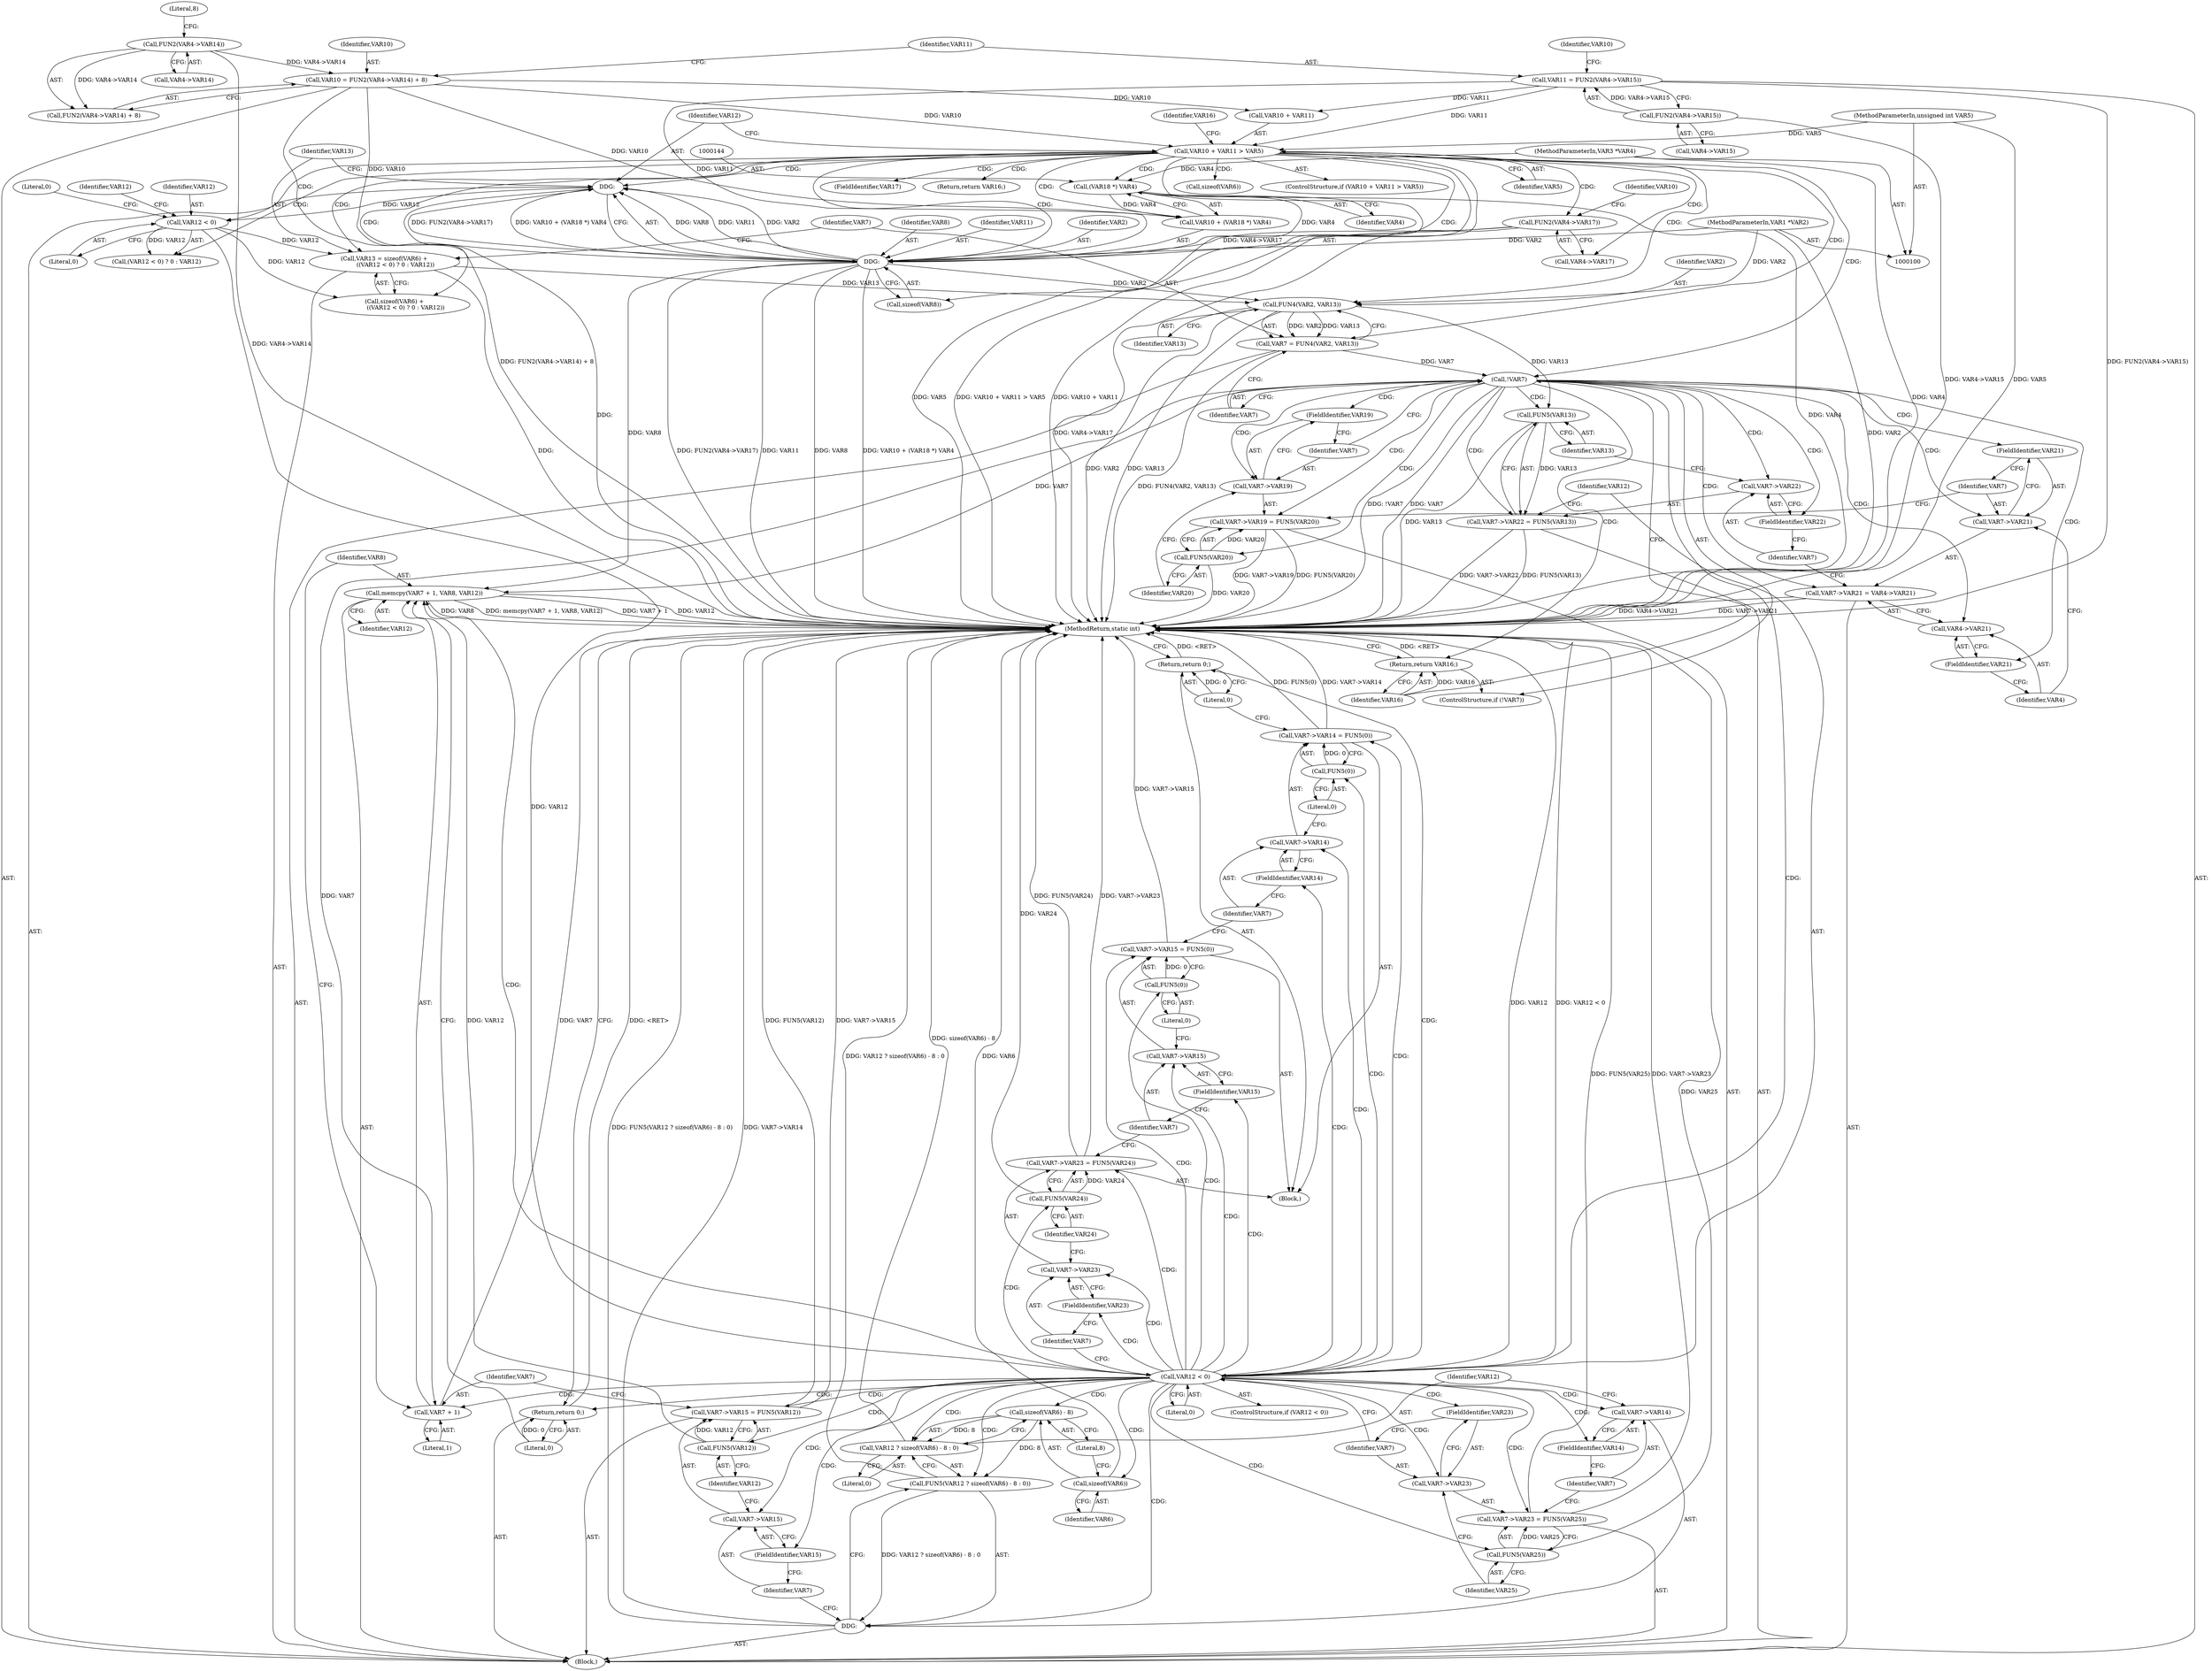 digraph "1_xen-4.12.0-4@API" {
"1000150" [label="(Call,VAR13 = sizeof(VAR6) +\n            ((VAR12 < 0) ? 0 : VAR12))"];
"1000156" [label="(Call,VAR12 < 0)"];
"1000133" [label="DDG: "];
"1000135" [label="DDG: "];
"1000101" [label="(MethodParameterIn,VAR1 *VAR2)"];
"1000137" [label="(Call,FUN2(VAR4->VAR17))"];
"1000126" [label="(Call,VAR10 + VAR11 > VAR5)"];
"1000111" [label="(Call,VAR10 = FUN2(VAR4->VAR14) + 8)"];
"1000114" [label="(Call,FUN2(VAR4->VAR14))"];
"1000119" [label="(Call,VAR11 = FUN2(VAR4->VAR15))"];
"1000121" [label="(Call,FUN2(VAR4->VAR15))"];
"1000103" [label="(MethodParameterIn,unsigned int VAR5)"];
"1000143" [label="(Call,(VAR18 *) VAR4)"];
"1000102" [label="(MethodParameterIn,VAR3 *VAR4)"];
"1000163" [label="(Call,FUN4(VAR2, VAR13))"];
"1000161" [label="(Call,VAR7 = FUN4(VAR2, VAR13))"];
"1000167" [label="(Call,!VAR7)"];
"1000239" [label="(Call,memcpy(VAR7 + 1, VAR8, VAR12))"];
"1000240" [label="(Call,VAR7 + 1)"];
"1000174" [label="(FieldIdentifier,VAR19)"];
"1000191" [label="(Call,VAR12 < 0)"];
"1000211" [label="(Call,FUN5(0))"];
"1000207" [label="(Call,VAR7->VAR14 = FUN5(0))"];
"1000221" [label="DDG: "];
"1000208" [label="(Call,VAR7->VAR14)"];
"1000199" [label="(Call,FUN5(VAR24))"];
"1000195" [label="(Call,VAR7->VAR23 = FUN5(VAR24))"];
"1000233" [label="(Call,VAR7->VAR15 = FUN5(VAR12))"];
"1000216" [label="(Call,VAR7->VAR23)"];
"1000204" [label="(FieldIdentifier,VAR15)"];
"1000219" [label="(Call,FUN5(VAR25))"];
"1000215" [label="(Call,VAR7->VAR23 = FUN5(VAR25))"];
"1000210" [label="(FieldIdentifier,VAR14)"];
"1000236" [label="(FieldIdentifier,VAR15)"];
"1000222" [label="(Call,VAR7->VAR14)"];
"1000201" [label="(Call,VAR7->VAR15 = FUN5(0))"];
"1000224" [label="(FieldIdentifier,VAR14)"];
"1000245" [label="(Return,return 0;)"];
"1000226" [label="(Call,VAR12 ? sizeof(VAR6) - 8 : 0)"];
"1000198" [label="(FieldIdentifier,VAR23)"];
"1000213" [label="(Return,return 0;)"];
"1000196" [label="(Call,VAR7->VAR23)"];
"1000234" [label="(Call,VAR7->VAR15)"];
"1000225" [label="(Call,FUN5(VAR12 ? sizeof(VAR6) - 8 : 0))"];
"1000205" [label="(Call,FUN5(0))"];
"1000237" [label="(Call,FUN5(VAR12))"];
"1000218" [label="(FieldIdentifier,VAR23)"];
"1000202" [label="(Call,VAR7->VAR15)"];
"1000229" [label="(Call,sizeof(VAR6))"];
"1000228" [label="(Call,sizeof(VAR6) - 8)"];
"1000180" [label="(FieldIdentifier,VAR21)"];
"1000183" [label="(FieldIdentifier,VAR21)"];
"1000188" [label="(Call,FUN5(VAR13))"];
"1000184" [label="(Call,VAR7->VAR22 = FUN5(VAR13))"];
"1000175" [label="(Call,FUN5(VAR20))"];
"1000171" [label="(Call,VAR7->VAR19 = FUN5(VAR20))"];
"1000187" [label="(FieldIdentifier,VAR22)"];
"1000185" [label="(Call,VAR7->VAR22)"];
"1000172" [label="(Call,VAR7->VAR19)"];
"1000169" [label="(Return,return VAR16;)"];
"1000178" [label="(Call,VAR7->VAR21)"];
"1000177" [label="(Call,VAR7->VAR21 = VAR4->VAR21)"];
"1000181" [label="(Call,VAR4->VAR21)"];
"1000241" [label="(Identifier,VAR7)"];
"1000175" [label="(Call,FUN5(VAR20))"];
"1000208" [label="(Call,VAR7->VAR14)"];
"1000166" [label="(ControlStructure,if (!VAR7))"];
"1000140" [label="(FieldIdentifier,VAR17)"];
"1000207" [label="(Call,VAR7->VAR14 = FUN5(0))"];
"1000133" [label="DDG: "];
"1000232" [label="(Literal,0)"];
"1000204" [label="(FieldIdentifier,VAR15)"];
"1000181" [label="(Call,VAR4->VAR21)"];
"1000220" [label="(Identifier,VAR25)"];
"1000172" [label="(Call,VAR7->VAR19)"];
"1000201" [label="(Call,VAR7->VAR15 = FUN5(0))"];
"1000195" [label="(Call,VAR7->VAR23 = FUN5(VAR24))"];
"1000238" [label="(Identifier,VAR12)"];
"1000137" [label="(Call,FUN2(VAR4->VAR17))"];
"1000113" [label="(Call,FUN2(VAR4->VAR14) + 8)"];
"1000237" [label="(Call,FUN5(VAR12))"];
"1000198" [label="(FieldIdentifier,VAR23)"];
"1000223" [label="(Identifier,VAR7)"];
"1000176" [label="(Identifier,VAR20)"];
"1000156" [label="(Call,VAR12 < 0)"];
"1000151" [label="(Identifier,VAR13)"];
"1000147" [label="(Identifier,VAR8)"];
"1000236" [label="(FieldIdentifier,VAR15)"];
"1000196" [label="(Call,VAR7->VAR23)"];
"1000209" [label="(Identifier,VAR7)"];
"1000155" [label="(Call,(VAR12 < 0) ? 0 : VAR12)"];
"1000188" [label="(Call,FUN5(VAR13))"];
"1000193" [label="(Literal,0)"];
"1000120" [label="(Identifier,VAR11)"];
"1000162" [label="(Identifier,VAR7)"];
"1000218" [label="(FieldIdentifier,VAR23)"];
"1000148" [label="(Call,sizeof(VAR8))"];
"1000160" [label="(Identifier,VAR12)"];
"1000192" [label="(Identifier,VAR12)"];
"1000221" [label="DDG: "];
"1000115" [label="(Call,VAR4->VAR14)"];
"1000228" [label="(Call,sizeof(VAR6) - 8)"];
"1000138" [label="(Call,VAR4->VAR17)"];
"1000168" [label="(Identifier,VAR7)"];
"1000183" [label="(FieldIdentifier,VAR21)"];
"1000119" [label="(Call,VAR11 = FUN2(VAR4->VAR15))"];
"1000190" [label="(ControlStructure,if (VAR12 < 0))"];
"1000245" [label="(Return,return 0;)"];
"1000103" [label="(MethodParameterIn,unsigned int VAR5)"];
"1000174" [label="(FieldIdentifier,VAR19)"];
"1000227" [label="(Identifier,VAR12)"];
"1000197" [label="(Identifier,VAR7)"];
"1000182" [label="(Identifier,VAR4)"];
"1000246" [label="(Literal,0)"];
"1000142" [label="(Identifier,VAR10)"];
"1000146" [label="(Identifier,VAR11)"];
"1000247" [label="(MethodReturn,static int)"];
"1000132" [label="(Identifier,VAR16)"];
"1000230" [label="(Identifier,VAR6)"];
"1000158" [label="(Literal,0)"];
"1000184" [label="(Call,VAR7->VAR22 = FUN5(VAR13))"];
"1000178" [label="(Call,VAR7->VAR21)"];
"1000200" [label="(Identifier,VAR24)"];
"1000211" [label="(Call,FUN5(0))"];
"1000152" [label="(Call,sizeof(VAR6) +\n            ((VAR12 < 0) ? 0 : VAR12))"];
"1000203" [label="(Identifier,VAR7)"];
"1000217" [label="(Identifier,VAR7)"];
"1000161" [label="(Call,VAR7 = FUN4(VAR2, VAR13))"];
"1000157" [label="(Identifier,VAR12)"];
"1000173" [label="(Identifier,VAR7)"];
"1000234" [label="(Call,VAR7->VAR15)"];
"1000114" [label="(Call,FUN2(VAR4->VAR14))"];
"1000143" [label="(Call,(VAR18 *) VAR4)"];
"1000170" [label="(Identifier,VAR16)"];
"1000164" [label="(Identifier,VAR2)"];
"1000239" [label="(Call,memcpy(VAR7 + 1, VAR8, VAR12))"];
"1000136" [label="(Identifier,VAR2)"];
"1000213" [label="(Return,return 0;)"];
"1000215" [label="(Call,VAR7->VAR23 = FUN5(VAR25))"];
"1000128" [label="(Identifier,VAR10)"];
"1000112" [label="(Identifier,VAR10)"];
"1000199" [label="(Call,FUN5(VAR24))"];
"1000131" [label="(Return,return VAR16;)"];
"1000171" [label="(Call,VAR7->VAR19 = FUN5(VAR20))"];
"1000130" [label="(Identifier,VAR5)"];
"1000179" [label="(Identifier,VAR7)"];
"1000189" [label="(Identifier,VAR13)"];
"1000127" [label="(Call,VAR10 + VAR11)"];
"1000186" [label="(Identifier,VAR7)"];
"1000177" [label="(Call,VAR7->VAR21 = VAR4->VAR21)"];
"1000224" [label="(FieldIdentifier,VAR14)"];
"1000214" [label="(Literal,0)"];
"1000240" [label="(Call,VAR7 + 1)"];
"1000121" [label="(Call,FUN2(VAR4->VAR15))"];
"1000212" [label="(Literal,0)"];
"1000191" [label="(Call,VAR12 < 0)"];
"1000163" [label="(Call,FUN4(VAR2, VAR13))"];
"1000225" [label="(Call,FUN5(VAR12 ? sizeof(VAR6) - 8 : 0))"];
"1000205" [label="(Call,FUN5(0))"];
"1000185" [label="(Call,VAR7->VAR22)"];
"1000243" [label="(Identifier,VAR8)"];
"1000145" [label="(Identifier,VAR4)"];
"1000159" [label="(Literal,0)"];
"1000153" [label="(Call,sizeof(VAR6))"];
"1000104" [label="(Block,)"];
"1000111" [label="(Call,VAR10 = FUN2(VAR4->VAR14) + 8)"];
"1000169" [label="(Return,return VAR16;)"];
"1000219" [label="(Call,FUN5(VAR25))"];
"1000231" [label="(Literal,8)"];
"1000122" [label="(Call,VAR4->VAR15)"];
"1000118" [label="(Literal,8)"];
"1000134" [label="(Identifier,VAR12)"];
"1000102" [label="(MethodParameterIn,VAR3 *VAR4)"];
"1000141" [label="(Call,VAR10 + (VAR18 *) VAR4)"];
"1000187" [label="(FieldIdentifier,VAR22)"];
"1000235" [label="(Identifier,VAR7)"];
"1000229" [label="(Call,sizeof(VAR6))"];
"1000233" [label="(Call,VAR7->VAR15 = FUN5(VAR12))"];
"1000216" [label="(Call,VAR7->VAR23)"];
"1000242" [label="(Literal,1)"];
"1000194" [label="(Block,)"];
"1000206" [label="(Literal,0)"];
"1000210" [label="(FieldIdentifier,VAR14)"];
"1000222" [label="(Call,VAR7->VAR14)"];
"1000101" [label="(MethodParameterIn,VAR1 *VAR2)"];
"1000165" [label="(Identifier,VAR13)"];
"1000125" [label="(ControlStructure,if (VAR10 + VAR11 > VAR5))"];
"1000244" [label="(Identifier,VAR12)"];
"1000135" [label="DDG: "];
"1000126" [label="(Call,VAR10 + VAR11 > VAR5)"];
"1000150" [label="(Call,VAR13 = sizeof(VAR6) +\n            ((VAR12 < 0) ? 0 : VAR12))"];
"1000202" [label="(Call,VAR7->VAR15)"];
"1000180" [label="(FieldIdentifier,VAR21)"];
"1000226" [label="(Call,VAR12 ? sizeof(VAR6) - 8 : 0)"];
"1000167" [label="(Call,!VAR7)"];
"1000150" -> "1000104"  [label="AST: "];
"1000150" -> "1000152"  [label="CFG: "];
"1000151" -> "1000150"  [label="AST: "];
"1000152" -> "1000150"  [label="AST: "];
"1000162" -> "1000150"  [label="CFG: "];
"1000150" -> "1000247"  [label="DDG: "];
"1000156" -> "1000150"  [label="DDG: VAR12"];
"1000150" -> "1000163"  [label="DDG: VAR13"];
"1000126" -> "1000150"  [label="CDG: "];
"1000156" -> "1000155"  [label="AST: "];
"1000156" -> "1000158"  [label="CFG: "];
"1000157" -> "1000156"  [label="AST: "];
"1000158" -> "1000156"  [label="AST: "];
"1000159" -> "1000156"  [label="CFG: "];
"1000160" -> "1000156"  [label="CFG: "];
"1000156" -> "1000152"  [label="DDG: VAR12"];
"1000133" -> "1000156"  [label="DDG: VAR12"];
"1000156" -> "1000155"  [label="DDG: VAR12"];
"1000156" -> "1000191"  [label="DDG: VAR12"];
"1000126" -> "1000156"  [label="CDG: "];
"1000133" -> "1000104"  [label="AST: "];
"1000133" -> "1000135"  [label="CFG: "];
"1000134" -> "1000133"  [label="AST: "];
"1000135" -> "1000133"  [label="AST: "];
"1000151" -> "1000133"  [label="CFG: "];
"1000133" -> "1000247"  [label="DDG: "];
"1000135" -> "1000133"  [label="DDG: VAR8"];
"1000135" -> "1000133"  [label="DDG: VAR2"];
"1000135" -> "1000133"  [label="DDG: FUN2(VAR4->VAR17)"];
"1000135" -> "1000133"  [label="DDG: VAR10 + (VAR18 *) VAR4"];
"1000135" -> "1000133"  [label="DDG: VAR11"];
"1000126" -> "1000133"  [label="CDG: "];
"1000135" -> "1000148"  [label="CFG: "];
"1000136" -> "1000135"  [label="AST: "];
"1000137" -> "1000135"  [label="AST: "];
"1000141" -> "1000135"  [label="AST: "];
"1000146" -> "1000135"  [label="AST: "];
"1000147" -> "1000135"  [label="AST: "];
"1000148" -> "1000135"  [label="AST: "];
"1000135" -> "1000247"  [label="DDG: VAR10 + (VAR18 *) VAR4"];
"1000135" -> "1000247"  [label="DDG: VAR11"];
"1000135" -> "1000247"  [label="DDG: VAR8"];
"1000135" -> "1000247"  [label="DDG: FUN2(VAR4->VAR17)"];
"1000101" -> "1000135"  [label="DDG: VAR2"];
"1000137" -> "1000135"  [label="DDG: VAR4->VAR17"];
"1000111" -> "1000135"  [label="DDG: VAR10"];
"1000143" -> "1000135"  [label="DDG: VAR4"];
"1000119" -> "1000135"  [label="DDG: VAR11"];
"1000135" -> "1000163"  [label="DDG: VAR2"];
"1000135" -> "1000239"  [label="DDG: VAR8"];
"1000126" -> "1000135"  [label="CDG: "];
"1000101" -> "1000100"  [label="AST: "];
"1000101" -> "1000247"  [label="DDG: VAR2"];
"1000101" -> "1000163"  [label="DDG: VAR2"];
"1000137" -> "1000138"  [label="CFG: "];
"1000138" -> "1000137"  [label="AST: "];
"1000142" -> "1000137"  [label="CFG: "];
"1000137" -> "1000247"  [label="DDG: VAR4->VAR17"];
"1000126" -> "1000137"  [label="CDG: "];
"1000126" -> "1000125"  [label="AST: "];
"1000126" -> "1000130"  [label="CFG: "];
"1000127" -> "1000126"  [label="AST: "];
"1000130" -> "1000126"  [label="AST: "];
"1000132" -> "1000126"  [label="CFG: "];
"1000134" -> "1000126"  [label="CFG: "];
"1000126" -> "1000247"  [label="DDG: VAR5"];
"1000126" -> "1000247"  [label="DDG: VAR10 + VAR11 > VAR5"];
"1000126" -> "1000247"  [label="DDG: VAR10 + VAR11"];
"1000111" -> "1000126"  [label="DDG: VAR10"];
"1000119" -> "1000126"  [label="DDG: VAR11"];
"1000103" -> "1000126"  [label="DDG: VAR5"];
"1000126" -> "1000141"  [label="CDG: "];
"1000126" -> "1000161"  [label="CDG: "];
"1000126" -> "1000148"  [label="CDG: "];
"1000126" -> "1000167"  [label="CDG: "];
"1000126" -> "1000138"  [label="CDG: "];
"1000126" -> "1000153"  [label="CDG: "];
"1000126" -> "1000152"  [label="CDG: "];
"1000126" -> "1000163"  [label="CDG: "];
"1000126" -> "1000131"  [label="CDG: "];
"1000126" -> "1000143"  [label="CDG: "];
"1000126" -> "1000155"  [label="CDG: "];
"1000126" -> "1000140"  [label="CDG: "];
"1000111" -> "1000104"  [label="AST: "];
"1000111" -> "1000113"  [label="CFG: "];
"1000112" -> "1000111"  [label="AST: "];
"1000113" -> "1000111"  [label="AST: "];
"1000120" -> "1000111"  [label="CFG: "];
"1000111" -> "1000247"  [label="DDG: FUN2(VAR4->VAR14) + 8"];
"1000114" -> "1000111"  [label="DDG: VAR4->VAR14"];
"1000111" -> "1000127"  [label="DDG: VAR10"];
"1000111" -> "1000141"  [label="DDG: VAR10"];
"1000114" -> "1000113"  [label="AST: "];
"1000114" -> "1000115"  [label="CFG: "];
"1000115" -> "1000114"  [label="AST: "];
"1000118" -> "1000114"  [label="CFG: "];
"1000114" -> "1000247"  [label="DDG: VAR4->VAR14"];
"1000114" -> "1000113"  [label="DDG: VAR4->VAR14"];
"1000119" -> "1000104"  [label="AST: "];
"1000119" -> "1000121"  [label="CFG: "];
"1000120" -> "1000119"  [label="AST: "];
"1000121" -> "1000119"  [label="AST: "];
"1000128" -> "1000119"  [label="CFG: "];
"1000119" -> "1000247"  [label="DDG: FUN2(VAR4->VAR15)"];
"1000121" -> "1000119"  [label="DDG: VAR4->VAR15"];
"1000119" -> "1000127"  [label="DDG: VAR11"];
"1000121" -> "1000122"  [label="CFG: "];
"1000122" -> "1000121"  [label="AST: "];
"1000121" -> "1000247"  [label="DDG: VAR4->VAR15"];
"1000103" -> "1000100"  [label="AST: "];
"1000103" -> "1000247"  [label="DDG: VAR5"];
"1000143" -> "1000141"  [label="AST: "];
"1000143" -> "1000145"  [label="CFG: "];
"1000144" -> "1000143"  [label="AST: "];
"1000145" -> "1000143"  [label="AST: "];
"1000141" -> "1000143"  [label="CFG: "];
"1000143" -> "1000247"  [label="DDG: VAR4"];
"1000143" -> "1000141"  [label="DDG: VAR4"];
"1000102" -> "1000143"  [label="DDG: VAR4"];
"1000102" -> "1000100"  [label="AST: "];
"1000102" -> "1000247"  [label="DDG: VAR4"];
"1000163" -> "1000161"  [label="AST: "];
"1000163" -> "1000165"  [label="CFG: "];
"1000164" -> "1000163"  [label="AST: "];
"1000165" -> "1000163"  [label="AST: "];
"1000161" -> "1000163"  [label="CFG: "];
"1000163" -> "1000247"  [label="DDG: VAR2"];
"1000163" -> "1000247"  [label="DDG: VAR13"];
"1000163" -> "1000161"  [label="DDG: VAR2"];
"1000163" -> "1000161"  [label="DDG: VAR13"];
"1000163" -> "1000188"  [label="DDG: VAR13"];
"1000161" -> "1000104"  [label="AST: "];
"1000162" -> "1000161"  [label="AST: "];
"1000168" -> "1000161"  [label="CFG: "];
"1000161" -> "1000247"  [label="DDG: FUN4(VAR2, VAR13)"];
"1000161" -> "1000167"  [label="DDG: VAR7"];
"1000167" -> "1000166"  [label="AST: "];
"1000167" -> "1000168"  [label="CFG: "];
"1000168" -> "1000167"  [label="AST: "];
"1000170" -> "1000167"  [label="CFG: "];
"1000173" -> "1000167"  [label="CFG: "];
"1000167" -> "1000247"  [label="DDG: VAR7"];
"1000167" -> "1000247"  [label="DDG: !VAR7"];
"1000167" -> "1000239"  [label="DDG: VAR7"];
"1000167" -> "1000240"  [label="DDG: VAR7"];
"1000167" -> "1000174"  [label="CDG: "];
"1000167" -> "1000191"  [label="CDG: "];
"1000167" -> "1000180"  [label="CDG: "];
"1000167" -> "1000183"  [label="CDG: "];
"1000167" -> "1000188"  [label="CDG: "];
"1000167" -> "1000175"  [label="CDG: "];
"1000167" -> "1000187"  [label="CDG: "];
"1000167" -> "1000185"  [label="CDG: "];
"1000167" -> "1000172"  [label="CDG: "];
"1000167" -> "1000169"  [label="CDG: "];
"1000167" -> "1000178"  [label="CDG: "];
"1000167" -> "1000171"  [label="CDG: "];
"1000167" -> "1000184"  [label="CDG: "];
"1000167" -> "1000177"  [label="CDG: "];
"1000167" -> "1000181"  [label="CDG: "];
"1000239" -> "1000104"  [label="AST: "];
"1000239" -> "1000244"  [label="CFG: "];
"1000240" -> "1000239"  [label="AST: "];
"1000243" -> "1000239"  [label="AST: "];
"1000244" -> "1000239"  [label="AST: "];
"1000246" -> "1000239"  [label="CFG: "];
"1000239" -> "1000247"  [label="DDG: memcpy(VAR7 + 1, VAR8, VAR12)"];
"1000239" -> "1000247"  [label="DDG: VAR7 + 1"];
"1000239" -> "1000247"  [label="DDG: VAR12"];
"1000239" -> "1000247"  [label="DDG: VAR8"];
"1000237" -> "1000239"  [label="DDG: VAR12"];
"1000191" -> "1000239"  [label="CDG: "];
"1000240" -> "1000242"  [label="CFG: "];
"1000241" -> "1000240"  [label="AST: "];
"1000242" -> "1000240"  [label="AST: "];
"1000243" -> "1000240"  [label="CFG: "];
"1000240" -> "1000247"  [label="DDG: VAR7"];
"1000191" -> "1000240"  [label="CDG: "];
"1000174" -> "1000172"  [label="AST: "];
"1000174" -> "1000173"  [label="CFG: "];
"1000172" -> "1000174"  [label="CFG: "];
"1000191" -> "1000190"  [label="AST: "];
"1000191" -> "1000193"  [label="CFG: "];
"1000192" -> "1000191"  [label="AST: "];
"1000193" -> "1000191"  [label="AST: "];
"1000197" -> "1000191"  [label="CFG: "];
"1000217" -> "1000191"  [label="CFG: "];
"1000191" -> "1000247"  [label="DDG: VAR12 < 0"];
"1000191" -> "1000247"  [label="DDG: VAR12"];
"1000191" -> "1000211"  [label="CDG: "];
"1000191" -> "1000221"  [label="CDG: "];
"1000191" -> "1000208"  [label="CDG: "];
"1000191" -> "1000199"  [label="CDG: "];
"1000191" -> "1000233"  [label="CDG: "];
"1000191" -> "1000216"  [label="CDG: "];
"1000191" -> "1000204"  [label="CDG: "];
"1000191" -> "1000219"  [label="CDG: "];
"1000191" -> "1000210"  [label="CDG: "];
"1000191" -> "1000236"  [label="CDG: "];
"1000191" -> "1000222"  [label="CDG: "];
"1000191" -> "1000201"  [label="CDG: "];
"1000191" -> "1000224"  [label="CDG: "];
"1000191" -> "1000245"  [label="CDG: "];
"1000191" -> "1000226"  [label="CDG: "];
"1000191" -> "1000198"  [label="CDG: "];
"1000191" -> "1000195"  [label="CDG: "];
"1000191" -> "1000213"  [label="CDG: "];
"1000191" -> "1000196"  [label="CDG: "];
"1000191" -> "1000215"  [label="CDG: "];
"1000191" -> "1000234"  [label="CDG: "];
"1000191" -> "1000225"  [label="CDG: "];
"1000191" -> "1000207"  [label="CDG: "];
"1000191" -> "1000205"  [label="CDG: "];
"1000191" -> "1000237"  [label="CDG: "];
"1000191" -> "1000218"  [label="CDG: "];
"1000191" -> "1000202"  [label="CDG: "];
"1000191" -> "1000229"  [label="CDG: "];
"1000191" -> "1000228"  [label="CDG: "];
"1000211" -> "1000207"  [label="AST: "];
"1000211" -> "1000212"  [label="CFG: "];
"1000212" -> "1000211"  [label="AST: "];
"1000207" -> "1000211"  [label="CFG: "];
"1000211" -> "1000207"  [label="DDG: 0"];
"1000207" -> "1000194"  [label="AST: "];
"1000208" -> "1000207"  [label="AST: "];
"1000214" -> "1000207"  [label="CFG: "];
"1000207" -> "1000247"  [label="DDG: VAR7->VAR14"];
"1000207" -> "1000247"  [label="DDG: FUN5(0)"];
"1000221" -> "1000104"  [label="AST: "];
"1000221" -> "1000225"  [label="CFG: "];
"1000222" -> "1000221"  [label="AST: "];
"1000225" -> "1000221"  [label="AST: "];
"1000235" -> "1000221"  [label="CFG: "];
"1000221" -> "1000247"  [label="DDG: FUN5(VAR12 ? sizeof(VAR6) - 8 : 0)"];
"1000221" -> "1000247"  [label="DDG: VAR7->VAR14"];
"1000225" -> "1000221"  [label="DDG: VAR12 ? sizeof(VAR6) - 8 : 0"];
"1000208" -> "1000210"  [label="CFG: "];
"1000209" -> "1000208"  [label="AST: "];
"1000210" -> "1000208"  [label="AST: "];
"1000212" -> "1000208"  [label="CFG: "];
"1000199" -> "1000195"  [label="AST: "];
"1000199" -> "1000200"  [label="CFG: "];
"1000200" -> "1000199"  [label="AST: "];
"1000195" -> "1000199"  [label="CFG: "];
"1000199" -> "1000247"  [label="DDG: VAR24"];
"1000199" -> "1000195"  [label="DDG: VAR24"];
"1000195" -> "1000194"  [label="AST: "];
"1000196" -> "1000195"  [label="AST: "];
"1000203" -> "1000195"  [label="CFG: "];
"1000195" -> "1000247"  [label="DDG: FUN5(VAR24)"];
"1000195" -> "1000247"  [label="DDG: VAR7->VAR23"];
"1000233" -> "1000104"  [label="AST: "];
"1000233" -> "1000237"  [label="CFG: "];
"1000234" -> "1000233"  [label="AST: "];
"1000237" -> "1000233"  [label="AST: "];
"1000241" -> "1000233"  [label="CFG: "];
"1000233" -> "1000247"  [label="DDG: FUN5(VAR12)"];
"1000233" -> "1000247"  [label="DDG: VAR7->VAR15"];
"1000237" -> "1000233"  [label="DDG: VAR12"];
"1000216" -> "1000215"  [label="AST: "];
"1000216" -> "1000218"  [label="CFG: "];
"1000217" -> "1000216"  [label="AST: "];
"1000218" -> "1000216"  [label="AST: "];
"1000220" -> "1000216"  [label="CFG: "];
"1000204" -> "1000202"  [label="AST: "];
"1000204" -> "1000203"  [label="CFG: "];
"1000202" -> "1000204"  [label="CFG: "];
"1000219" -> "1000215"  [label="AST: "];
"1000219" -> "1000220"  [label="CFG: "];
"1000220" -> "1000219"  [label="AST: "];
"1000215" -> "1000219"  [label="CFG: "];
"1000219" -> "1000247"  [label="DDG: VAR25"];
"1000219" -> "1000215"  [label="DDG: VAR25"];
"1000215" -> "1000104"  [label="AST: "];
"1000223" -> "1000215"  [label="CFG: "];
"1000215" -> "1000247"  [label="DDG: VAR7->VAR23"];
"1000215" -> "1000247"  [label="DDG: FUN5(VAR25)"];
"1000210" -> "1000209"  [label="CFG: "];
"1000236" -> "1000234"  [label="AST: "];
"1000236" -> "1000235"  [label="CFG: "];
"1000234" -> "1000236"  [label="CFG: "];
"1000222" -> "1000224"  [label="CFG: "];
"1000223" -> "1000222"  [label="AST: "];
"1000224" -> "1000222"  [label="AST: "];
"1000227" -> "1000222"  [label="CFG: "];
"1000201" -> "1000194"  [label="AST: "];
"1000201" -> "1000205"  [label="CFG: "];
"1000202" -> "1000201"  [label="AST: "];
"1000205" -> "1000201"  [label="AST: "];
"1000209" -> "1000201"  [label="CFG: "];
"1000201" -> "1000247"  [label="DDG: VAR7->VAR15"];
"1000205" -> "1000201"  [label="DDG: 0"];
"1000224" -> "1000223"  [label="CFG: "];
"1000245" -> "1000104"  [label="AST: "];
"1000245" -> "1000246"  [label="CFG: "];
"1000246" -> "1000245"  [label="AST: "];
"1000247" -> "1000245"  [label="CFG: "];
"1000245" -> "1000247"  [label="DDG: <RET>"];
"1000246" -> "1000245"  [label="DDG: 0"];
"1000226" -> "1000225"  [label="AST: "];
"1000226" -> "1000228"  [label="CFG: "];
"1000226" -> "1000232"  [label="CFG: "];
"1000227" -> "1000226"  [label="AST: "];
"1000228" -> "1000226"  [label="AST: "];
"1000232" -> "1000226"  [label="AST: "];
"1000225" -> "1000226"  [label="CFG: "];
"1000226" -> "1000247"  [label="DDG: sizeof(VAR6) - 8"];
"1000228" -> "1000226"  [label="DDG: 8"];
"1000198" -> "1000196"  [label="AST: "];
"1000198" -> "1000197"  [label="CFG: "];
"1000196" -> "1000198"  [label="CFG: "];
"1000213" -> "1000194"  [label="AST: "];
"1000213" -> "1000214"  [label="CFG: "];
"1000214" -> "1000213"  [label="AST: "];
"1000247" -> "1000213"  [label="CFG: "];
"1000213" -> "1000247"  [label="DDG: <RET>"];
"1000214" -> "1000213"  [label="DDG: 0"];
"1000197" -> "1000196"  [label="AST: "];
"1000200" -> "1000196"  [label="CFG: "];
"1000235" -> "1000234"  [label="AST: "];
"1000238" -> "1000234"  [label="CFG: "];
"1000225" -> "1000247"  [label="DDG: VAR12 ? sizeof(VAR6) - 8 : 0"];
"1000228" -> "1000225"  [label="DDG: 8"];
"1000205" -> "1000206"  [label="CFG: "];
"1000206" -> "1000205"  [label="AST: "];
"1000237" -> "1000238"  [label="CFG: "];
"1000238" -> "1000237"  [label="AST: "];
"1000218" -> "1000217"  [label="CFG: "];
"1000203" -> "1000202"  [label="AST: "];
"1000206" -> "1000202"  [label="CFG: "];
"1000229" -> "1000228"  [label="AST: "];
"1000229" -> "1000230"  [label="CFG: "];
"1000230" -> "1000229"  [label="AST: "];
"1000231" -> "1000229"  [label="CFG: "];
"1000229" -> "1000247"  [label="DDG: VAR6"];
"1000228" -> "1000231"  [label="CFG: "];
"1000231" -> "1000228"  [label="AST: "];
"1000180" -> "1000178"  [label="AST: "];
"1000180" -> "1000179"  [label="CFG: "];
"1000178" -> "1000180"  [label="CFG: "];
"1000183" -> "1000181"  [label="AST: "];
"1000183" -> "1000182"  [label="CFG: "];
"1000181" -> "1000183"  [label="CFG: "];
"1000188" -> "1000184"  [label="AST: "];
"1000188" -> "1000189"  [label="CFG: "];
"1000189" -> "1000188"  [label="AST: "];
"1000184" -> "1000188"  [label="CFG: "];
"1000188" -> "1000247"  [label="DDG: VAR13"];
"1000188" -> "1000184"  [label="DDG: VAR13"];
"1000184" -> "1000104"  [label="AST: "];
"1000185" -> "1000184"  [label="AST: "];
"1000192" -> "1000184"  [label="CFG: "];
"1000184" -> "1000247"  [label="DDG: VAR7->VAR22"];
"1000184" -> "1000247"  [label="DDG: FUN5(VAR13)"];
"1000175" -> "1000171"  [label="AST: "];
"1000175" -> "1000176"  [label="CFG: "];
"1000176" -> "1000175"  [label="AST: "];
"1000171" -> "1000175"  [label="CFG: "];
"1000175" -> "1000247"  [label="DDG: VAR20"];
"1000175" -> "1000171"  [label="DDG: VAR20"];
"1000171" -> "1000104"  [label="AST: "];
"1000172" -> "1000171"  [label="AST: "];
"1000179" -> "1000171"  [label="CFG: "];
"1000171" -> "1000247"  [label="DDG: VAR7->VAR19"];
"1000171" -> "1000247"  [label="DDG: FUN5(VAR20)"];
"1000187" -> "1000185"  [label="AST: "];
"1000187" -> "1000186"  [label="CFG: "];
"1000185" -> "1000187"  [label="CFG: "];
"1000186" -> "1000185"  [label="AST: "];
"1000189" -> "1000185"  [label="CFG: "];
"1000173" -> "1000172"  [label="AST: "];
"1000176" -> "1000172"  [label="CFG: "];
"1000169" -> "1000166"  [label="AST: "];
"1000169" -> "1000170"  [label="CFG: "];
"1000170" -> "1000169"  [label="AST: "];
"1000247" -> "1000169"  [label="CFG: "];
"1000169" -> "1000247"  [label="DDG: <RET>"];
"1000170" -> "1000169"  [label="DDG: VAR16"];
"1000178" -> "1000177"  [label="AST: "];
"1000179" -> "1000178"  [label="AST: "];
"1000182" -> "1000178"  [label="CFG: "];
"1000177" -> "1000104"  [label="AST: "];
"1000177" -> "1000181"  [label="CFG: "];
"1000181" -> "1000177"  [label="AST: "];
"1000186" -> "1000177"  [label="CFG: "];
"1000177" -> "1000247"  [label="DDG: VAR4->VAR21"];
"1000177" -> "1000247"  [label="DDG: VAR7->VAR21"];
"1000182" -> "1000181"  [label="AST: "];
}
